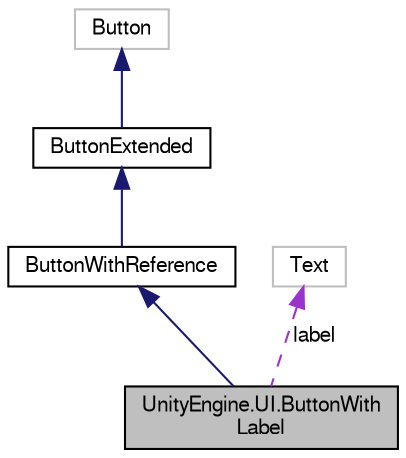 digraph "UnityEngine.UI.ButtonWithLabel"
{
  edge [fontname="FreeSans",fontsize="10",labelfontname="FreeSans",labelfontsize="10"];
  node [fontname="FreeSans",fontsize="10",shape=record];
  Node1 [label="UnityEngine.UI.ButtonWith\lLabel",height=0.2,width=0.4,color="black", fillcolor="grey75", style="filled", fontcolor="black"];
  Node2 -> Node1 [dir="back",color="midnightblue",fontsize="10",style="solid",fontname="FreeSans"];
  Node2 [label="ButtonWithReference",height=0.2,width=0.4,color="black", fillcolor="white", style="filled",URL="$class_unity_engine_1_1_u_i_1_1_button_with_reference.html"];
  Node3 -> Node2 [dir="back",color="midnightblue",fontsize="10",style="solid",fontname="FreeSans"];
  Node3 [label="ButtonExtended",height=0.2,width=0.4,color="black", fillcolor="white", style="filled",URL="$class_unity_engine_1_1_u_i_1_1_button_extended.html"];
  Node4 -> Node3 [dir="back",color="midnightblue",fontsize="10",style="solid",fontname="FreeSans"];
  Node4 [label="Button",height=0.2,width=0.4,color="grey75", fillcolor="white", style="filled"];
  Node5 -> Node1 [dir="back",color="darkorchid3",fontsize="10",style="dashed",label=" label" ,fontname="FreeSans"];
  Node5 [label="Text",height=0.2,width=0.4,color="grey75", fillcolor="white", style="filled"];
}

